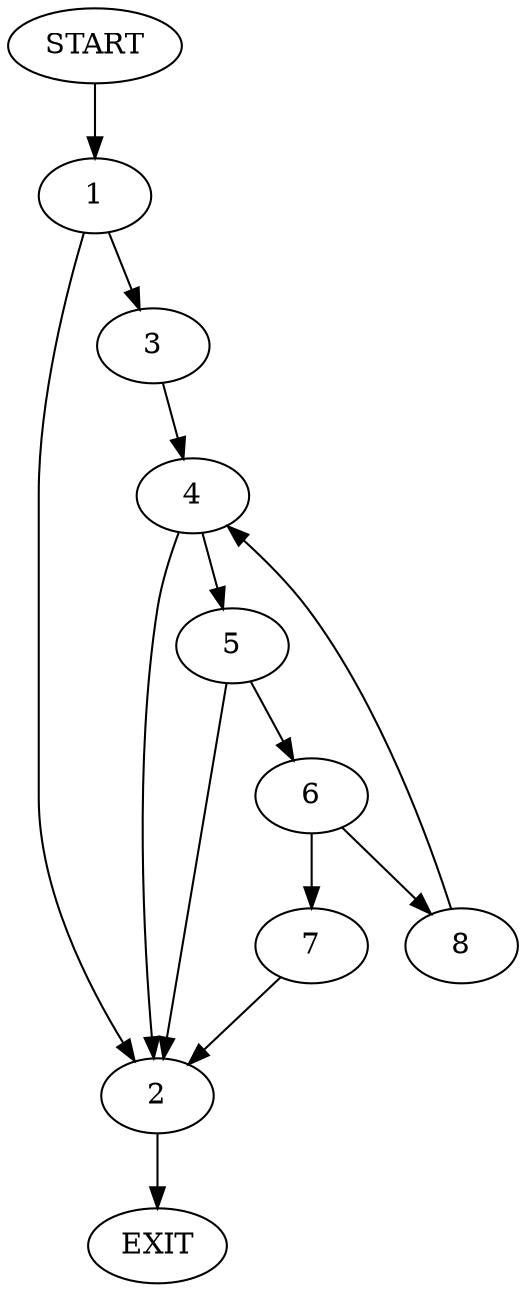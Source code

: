 digraph {
0 [label="START"]
9 [label="EXIT"]
0 -> 1
1 -> 2
1 -> 3
2 -> 9
3 -> 4
4 -> 2
4 -> 5
5 -> 2
5 -> 6
6 -> 7
6 -> 8
8 -> 4
7 -> 2
}
